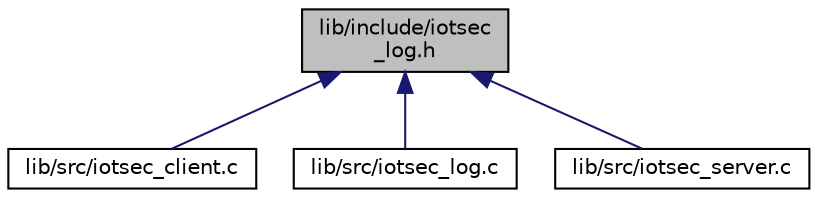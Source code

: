 digraph "lib/include/iotsec_log.h"
{
 // LATEX_PDF_SIZE
  edge [fontname="Helvetica",fontsize="10",labelfontname="Helvetica",labelfontsize="10"];
  node [fontname="Helvetica",fontsize="10",shape=record];
  Node1 [label="lib/include/iotsec\l_log.h",height=0.2,width=0.4,color="black", fillcolor="grey75", style="filled", fontcolor="black",tooltip="Include file for the IOTsec logging module."];
  Node1 -> Node2 [dir="back",color="midnightblue",fontsize="10",style="solid",fontname="Helvetica"];
  Node2 [label="lib/src/iotsec_client.c",height=0.2,width=0.4,color="black", fillcolor="white", style="filled",URL="$iotsec__client_8c.html",tooltip="Source file for the IOTsec client library."];
  Node1 -> Node3 [dir="back",color="midnightblue",fontsize="10",style="solid",fontname="Helvetica"];
  Node3 [label="lib/src/iotsec_log.c",height=0.2,width=0.4,color="black", fillcolor="white", style="filled",URL="$iotsec__log_8c.html",tooltip="Source file for the IOTsec logging module."];
  Node1 -> Node4 [dir="back",color="midnightblue",fontsize="10",style="solid",fontname="Helvetica"];
  Node4 [label="lib/src/iotsec_server.c",height=0.2,width=0.4,color="black", fillcolor="white", style="filled",URL="$iotsec__server_8c.html",tooltip="Source file for the IOTsec server library."];
}
